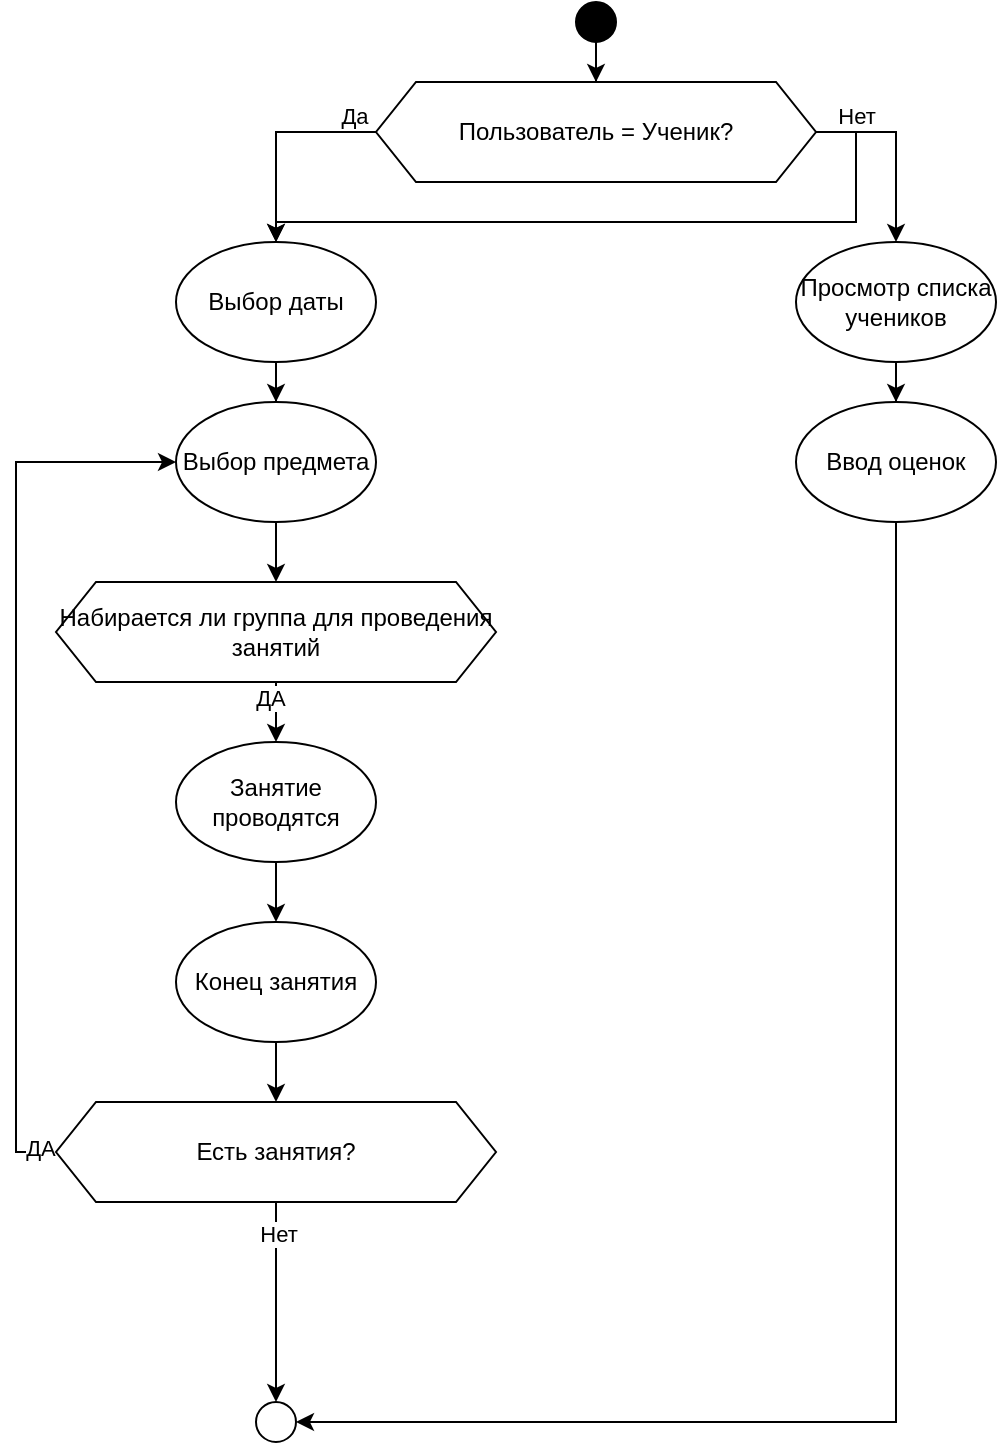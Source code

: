 <mxfile version="24.7.16">
  <diagram name="Страница — 1" id="u-QyD93VpS2AOefUdrxG">
    <mxGraphModel dx="1438" dy="930" grid="1" gridSize="10" guides="1" tooltips="1" connect="1" arrows="1" fold="1" page="1" pageScale="1" pageWidth="827" pageHeight="1169" math="0" shadow="0">
      <root>
        <mxCell id="0" />
        <mxCell id="1" parent="0" />
        <mxCell id="7IRPc-NNl4DpkCuS2R-y-5" style="edgeStyle=orthogonalEdgeStyle;rounded=0;orthogonalLoop=1;jettySize=auto;html=1;exitX=0.5;exitY=1;exitDx=0;exitDy=0;" parent="1" source="7IRPc-NNl4DpkCuS2R-y-1" target="7IRPc-NNl4DpkCuS2R-y-4" edge="1">
          <mxGeometry relative="1" as="geometry" />
        </mxCell>
        <mxCell id="7IRPc-NNl4DpkCuS2R-y-1" value="" style="ellipse;whiteSpace=wrap;html=1;aspect=fixed;fillStyle=hatch;fillColor=#000000;gradientColor=default;" parent="1" vertex="1">
          <mxGeometry x="390" y="80" width="20" height="20" as="geometry" />
        </mxCell>
        <mxCell id="7IRPc-NNl4DpkCuS2R-y-26" style="edgeStyle=orthogonalEdgeStyle;rounded=0;orthogonalLoop=1;jettySize=auto;html=1;exitX=0;exitY=0.5;exitDx=0;exitDy=0;" parent="1" source="7IRPc-NNl4DpkCuS2R-y-4" target="7IRPc-NNl4DpkCuS2R-y-25" edge="1">
          <mxGeometry relative="1" as="geometry" />
        </mxCell>
        <mxCell id="7IRPc-NNl4DpkCuS2R-y-49" value="Да" style="edgeLabel;html=1;align=center;verticalAlign=middle;resizable=0;points=[];" parent="7IRPc-NNl4DpkCuS2R-y-26" vertex="1" connectable="0">
          <mxGeometry x="-0.581" relative="1" as="geometry">
            <mxPoint x="11" y="-8" as="offset" />
          </mxGeometry>
        </mxCell>
        <mxCell id="7IRPc-NNl4DpkCuS2R-y-74" style="edgeStyle=orthogonalEdgeStyle;rounded=0;orthogonalLoop=1;jettySize=auto;html=1;exitX=1;exitY=0.5;exitDx=0;exitDy=0;" parent="1" source="7IRPc-NNl4DpkCuS2R-y-4" target="7IRPc-NNl4DpkCuS2R-y-15" edge="1">
          <mxGeometry relative="1" as="geometry" />
        </mxCell>
        <mxCell id="pEloxp0Kwre4Yi5ODaGP-2" value="Нет" style="edgeLabel;html=1;align=center;verticalAlign=middle;resizable=0;points=[];" vertex="1" connectable="0" parent="7IRPc-NNl4DpkCuS2R-y-74">
          <mxGeometry x="-0.749" y="2" relative="1" as="geometry">
            <mxPoint x="8" y="-6" as="offset" />
          </mxGeometry>
        </mxCell>
        <mxCell id="pEloxp0Kwre4Yi5ODaGP-9" style="edgeStyle=orthogonalEdgeStyle;rounded=0;orthogonalLoop=1;jettySize=auto;html=1;exitX=1;exitY=0.5;exitDx=0;exitDy=0;" edge="1" parent="1" source="7IRPc-NNl4DpkCuS2R-y-4" target="7IRPc-NNl4DpkCuS2R-y-25">
          <mxGeometry relative="1" as="geometry">
            <Array as="points">
              <mxPoint x="530" y="145" />
              <mxPoint x="530" y="190" />
              <mxPoint x="240" y="190" />
            </Array>
          </mxGeometry>
        </mxCell>
        <mxCell id="7IRPc-NNl4DpkCuS2R-y-4" value="Пользователь = Ученик?" style="shape=hexagon;perimeter=hexagonPerimeter2;whiteSpace=wrap;html=1;fixedSize=1;" parent="1" vertex="1">
          <mxGeometry x="290" y="120" width="220" height="50" as="geometry" />
        </mxCell>
        <mxCell id="7IRPc-NNl4DpkCuS2R-y-78" style="edgeStyle=orthogonalEdgeStyle;rounded=0;orthogonalLoop=1;jettySize=auto;html=1;exitX=0.5;exitY=1;exitDx=0;exitDy=0;entryX=1;entryY=0.5;entryDx=0;entryDy=0;" parent="1" source="7IRPc-NNl4DpkCuS2R-y-13" target="7IRPc-NNl4DpkCuS2R-y-31" edge="1">
          <mxGeometry relative="1" as="geometry" />
        </mxCell>
        <mxCell id="7IRPc-NNl4DpkCuS2R-y-13" value="Ввод оценок" style="ellipse;whiteSpace=wrap;html=1;" parent="1" vertex="1">
          <mxGeometry x="500" y="280" width="100" height="60" as="geometry" />
        </mxCell>
        <mxCell id="pEloxp0Kwre4Yi5ODaGP-8" style="edgeStyle=orthogonalEdgeStyle;rounded=0;orthogonalLoop=1;jettySize=auto;html=1;exitX=0.5;exitY=1;exitDx=0;exitDy=0;" edge="1" parent="1" source="7IRPc-NNl4DpkCuS2R-y-15" target="7IRPc-NNl4DpkCuS2R-y-13">
          <mxGeometry relative="1" as="geometry" />
        </mxCell>
        <mxCell id="7IRPc-NNl4DpkCuS2R-y-15" value="Просмотр списка учеников" style="ellipse;whiteSpace=wrap;html=1;" parent="1" vertex="1">
          <mxGeometry x="500" y="200" width="100" height="60" as="geometry" />
        </mxCell>
        <mxCell id="7IRPc-NNl4DpkCuS2R-y-55" style="edgeStyle=orthogonalEdgeStyle;rounded=0;orthogonalLoop=1;jettySize=auto;html=1;exitX=0.5;exitY=1;exitDx=0;exitDy=0;" parent="1" source="7IRPc-NNl4DpkCuS2R-y-23" target="7IRPc-NNl4DpkCuS2R-y-54" edge="1">
          <mxGeometry relative="1" as="geometry" />
        </mxCell>
        <mxCell id="7IRPc-NNl4DpkCuS2R-y-23" value="Выбор предмета" style="ellipse;whiteSpace=wrap;html=1;" parent="1" vertex="1">
          <mxGeometry x="190" y="280" width="100" height="60" as="geometry" />
        </mxCell>
        <mxCell id="7IRPc-NNl4DpkCuS2R-y-50" style="edgeStyle=orthogonalEdgeStyle;rounded=0;orthogonalLoop=1;jettySize=auto;html=1;exitX=0.5;exitY=1;exitDx=0;exitDy=0;" parent="1" source="7IRPc-NNl4DpkCuS2R-y-25" target="7IRPc-NNl4DpkCuS2R-y-23" edge="1">
          <mxGeometry relative="1" as="geometry" />
        </mxCell>
        <mxCell id="7IRPc-NNl4DpkCuS2R-y-25" value="Выбор даты" style="ellipse;whiteSpace=wrap;html=1;" parent="1" vertex="1">
          <mxGeometry x="190" y="200" width="100" height="60" as="geometry" />
        </mxCell>
        <mxCell id="7IRPc-NNl4DpkCuS2R-y-31" value="" style="ellipse;whiteSpace=wrap;html=1;aspect=fixed;fillStyle=hatch;" parent="1" vertex="1">
          <mxGeometry x="230" y="780" width="20" height="20" as="geometry" />
        </mxCell>
        <mxCell id="7IRPc-NNl4DpkCuS2R-y-58" style="edgeStyle=orthogonalEdgeStyle;rounded=0;orthogonalLoop=1;jettySize=auto;html=1;exitX=0.5;exitY=1;exitDx=0;exitDy=0;" parent="1" source="7IRPc-NNl4DpkCuS2R-y-54" target="7IRPc-NNl4DpkCuS2R-y-57" edge="1">
          <mxGeometry relative="1" as="geometry" />
        </mxCell>
        <mxCell id="7IRPc-NNl4DpkCuS2R-y-65" value="ДА" style="edgeLabel;html=1;align=center;verticalAlign=middle;resizable=0;points=[];" parent="7IRPc-NNl4DpkCuS2R-y-58" vertex="1" connectable="0">
          <mxGeometry x="-0.68" y="-3" relative="1" as="geometry">
            <mxPoint as="offset" />
          </mxGeometry>
        </mxCell>
        <mxCell id="7IRPc-NNl4DpkCuS2R-y-54" value="Набирается ли группа для проведения занятий" style="shape=hexagon;perimeter=hexagonPerimeter2;whiteSpace=wrap;html=1;fixedSize=1;" parent="1" vertex="1">
          <mxGeometry x="130" y="370" width="220" height="50" as="geometry" />
        </mxCell>
        <mxCell id="7IRPc-NNl4DpkCuS2R-y-60" style="edgeStyle=orthogonalEdgeStyle;rounded=0;orthogonalLoop=1;jettySize=auto;html=1;exitX=0.5;exitY=1;exitDx=0;exitDy=0;" parent="1" source="7IRPc-NNl4DpkCuS2R-y-57" target="7IRPc-NNl4DpkCuS2R-y-59" edge="1">
          <mxGeometry relative="1" as="geometry" />
        </mxCell>
        <mxCell id="7IRPc-NNl4DpkCuS2R-y-57" value="Занятие проводятся" style="ellipse;whiteSpace=wrap;html=1;" parent="1" vertex="1">
          <mxGeometry x="190" y="450" width="100" height="60" as="geometry" />
        </mxCell>
        <mxCell id="7IRPc-NNl4DpkCuS2R-y-62" style="edgeStyle=orthogonalEdgeStyle;rounded=0;orthogonalLoop=1;jettySize=auto;html=1;exitX=0.5;exitY=1;exitDx=0;exitDy=0;" parent="1" source="7IRPc-NNl4DpkCuS2R-y-59" target="7IRPc-NNl4DpkCuS2R-y-61" edge="1">
          <mxGeometry relative="1" as="geometry" />
        </mxCell>
        <mxCell id="7IRPc-NNl4DpkCuS2R-y-59" value="Конец занятия" style="ellipse;whiteSpace=wrap;html=1;" parent="1" vertex="1">
          <mxGeometry x="190" y="540" width="100" height="60" as="geometry" />
        </mxCell>
        <mxCell id="7IRPc-NNl4DpkCuS2R-y-63" style="edgeStyle=orthogonalEdgeStyle;rounded=0;orthogonalLoop=1;jettySize=auto;html=1;exitX=0;exitY=0.5;exitDx=0;exitDy=0;entryX=0;entryY=0.5;entryDx=0;entryDy=0;" parent="1" source="7IRPc-NNl4DpkCuS2R-y-61" target="7IRPc-NNl4DpkCuS2R-y-23" edge="1">
          <mxGeometry relative="1" as="geometry" />
        </mxCell>
        <mxCell id="7IRPc-NNl4DpkCuS2R-y-64" value="ДА" style="edgeLabel;html=1;align=center;verticalAlign=middle;resizable=0;points=[];" parent="7IRPc-NNl4DpkCuS2R-y-63" vertex="1" connectable="0">
          <mxGeometry x="-0.964" y="-2" relative="1" as="geometry">
            <mxPoint as="offset" />
          </mxGeometry>
        </mxCell>
        <mxCell id="pEloxp0Kwre4Yi5ODaGP-1" style="edgeStyle=orthogonalEdgeStyle;rounded=0;orthogonalLoop=1;jettySize=auto;html=1;exitX=0.5;exitY=1;exitDx=0;exitDy=0;" edge="1" parent="1" source="7IRPc-NNl4DpkCuS2R-y-61" target="7IRPc-NNl4DpkCuS2R-y-31">
          <mxGeometry relative="1" as="geometry" />
        </mxCell>
        <mxCell id="pEloxp0Kwre4Yi5ODaGP-5" value="Нет" style="edgeLabel;html=1;align=center;verticalAlign=middle;resizable=0;points=[];" vertex="1" connectable="0" parent="pEloxp0Kwre4Yi5ODaGP-1">
          <mxGeometry x="-0.683" y="1" relative="1" as="geometry">
            <mxPoint as="offset" />
          </mxGeometry>
        </mxCell>
        <mxCell id="7IRPc-NNl4DpkCuS2R-y-61" value="Есть занятия?" style="shape=hexagon;perimeter=hexagonPerimeter2;whiteSpace=wrap;html=1;fixedSize=1;" parent="1" vertex="1">
          <mxGeometry x="130" y="630" width="220" height="50" as="geometry" />
        </mxCell>
      </root>
    </mxGraphModel>
  </diagram>
</mxfile>
